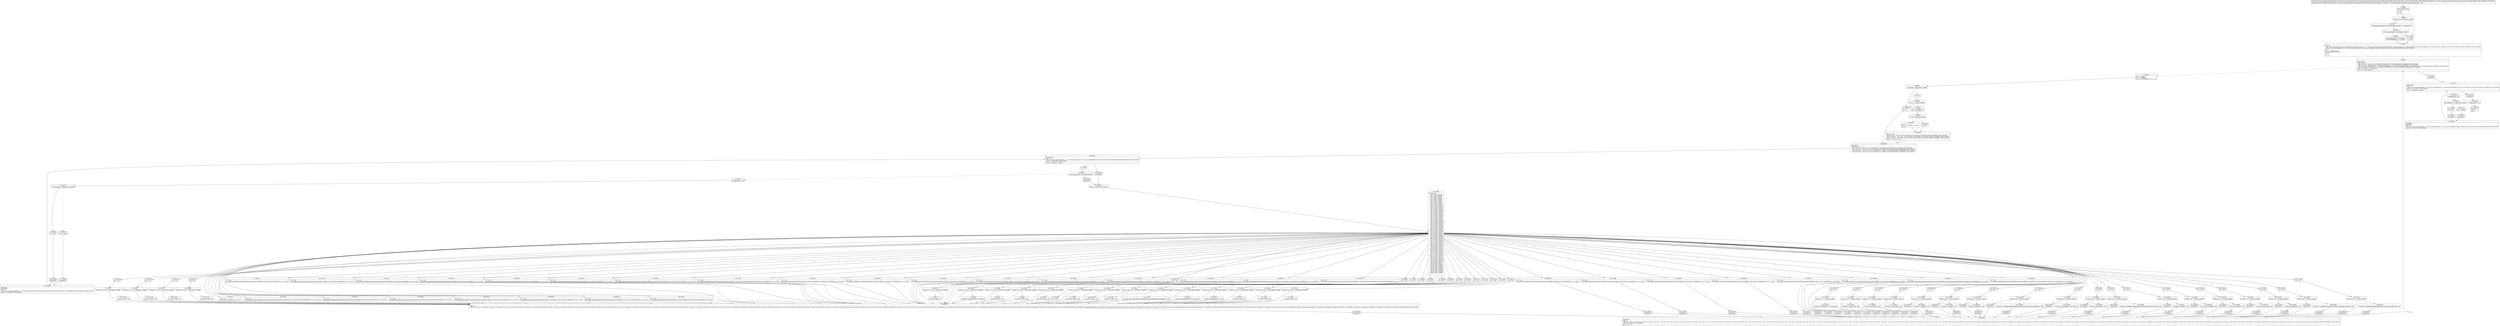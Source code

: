 digraph "CFG forcom.google.android.gms.internal.measurement.zzgm.zzb(Ljava\/lang\/Object;Lcom\/google\/android\/gms\/internal\/measurement\/zzim;)V" {
Node_0 [shape=record,label="{0\:\ 0x0000|MTH_ENTER_BLOCK\l|r0 = r19\lr1 = r20\lr2 = r21\l}"];
Node_1 [shape=record,label="{1\:\ 0x0008|if (r0.zzako == false) goto L_0x0023\l}"];
Node_2 [shape=record,label="{2\:\ 0x000a|com.google.android.gms.internal.measurement.zzeo r3 = r0.zzaky.zzh(r1)\l}"];
Node_3 [shape=record,label="{3\:\ 0x0016|if (r3.zzaex.isEmpty() != false) goto L_0x0023\l}"];
Node_4 [shape=record,label="{4\:\ 0x0018|java.util.Iterator r3 = r3.iterator()\ljava.util.Map$Entry r5 = r3.next()\l}"];
Node_5 [shape=record,label="{5\:\ 0x0023|r3 = null\lr5 = null\l}"];
Node_6 [shape=record,label="{6\:\ 0x0025|PHI: r3 r5 \l  PHI: (r3v1 java.util.Iterator\<java.util.Map$Entry\<?, java.lang.Object\>\>) = (r3v3 java.util.Iterator\<java.util.Map$Entry\<?, java.lang.Object\>\>), (r3v6 java.util.Iterator\<java.util.Map$Entry\<?, java.lang.Object\>\>) binds: [B:5:0x0023, B:4:0x0018] A[DONT_GENERATE, DONT_INLINE]\l  PHI: (r5v0 java.util.Map$Entry) = (r5v11 java.util.Map$Entry), (r5v15 java.util.Map$Entry) binds: [B:5:0x0023, B:4:0x0018] A[DONT_GENERATE, DONT_INLINE]\l|r6 = \-1\lint r7 = r0.zzakj.length\lsun.misc.Unsafe r8 = zzaki\lr10 = r5\lr5 = 0\lr11 = 0\l}"];
Node_7 [shape=record,label="{7\:\ 0x002e|LOOP_START\lPHI: r5 r6 r10 r11 \l  PHI: (r5v2 int) = (r5v1 int), (r5v3 int) binds: [B:6:0x0025, B:170:0x0523] A[DONT_GENERATE, DONT_INLINE]\l  PHI: (r6v1 int) = (r6v0 int), (r6v2 int) binds: [B:6:0x0025, B:170:0x0523] A[DONT_GENERATE, DONT_INLINE]\l  PHI: (r10v1 java.util.Map$Entry) = (r10v0 java.util.Map$Entry), (r10v6 java.util.Map$Entry) binds: [B:6:0x0025, B:170:0x0523] A[DONT_GENERATE, DONT_INLINE]\l  PHI: (r11v1 int) = (r11v0 int), (r11v2 int) binds: [B:6:0x0025, B:170:0x0523] A[DONT_GENERATE, DONT_INLINE]\lLOOP:0: B:7:0x002e\-\>B:170:0x0523\l|if (r5 \>= r7) goto L_0x0527\l}"];
Node_8 [shape=record,label="{8\:\ 0x0030|int r12 = zzca(r5)\lr13 = r0.zzakj[r5]\lint r14 = (267386880 & r12) \>\>\> 20\l}"];
Node_9 [shape=record,label="{9\:\ 0x0042|if (r0.zzakq != false) goto L_0x0063\l}"];
Node_10 [shape=record,label="{10\:\ 0x0044}"];
Node_11 [shape=record,label="{11\:\ 0x0046|if (r14 \> 17) goto L_0x0063\l}"];
Node_12 [shape=record,label="{12\:\ 0x0048|r15 = r0.zzakj[r5 + 2]\lr9 = r15 & 1048575\l}"];
Node_13 [shape=record,label="{13\:\ 0x0050|if (r9 == r6) goto L_0x005b\l}"];
Node_14 [shape=record,label="{14\:\ 0x0052|r18 = r5\lint r11 = r8.getInt(r1, (long) r9)\lr6 = r9\l}"];
Node_15 [shape=record,label="{15\:\ 0x005b|r18 = r5\l}"];
Node_16 [shape=record,label="{16\:\ 0x005d|PHI: r6 r11 r18 \l  PHI: (r6v3 int) = (r6v1 int), (r6v4 int) binds: [B:15:0x005b, B:14:0x0052] A[DONT_GENERATE, DONT_INLINE]\l  PHI: (r11v3 int) = (r11v1 int), (r11v4 int) binds: [B:15:0x005b, B:14:0x0052] A[DONT_GENERATE, DONT_INLINE]\l  PHI: (r18v2 int) = (r18v3 int), (r18v4 int) binds: [B:15:0x005b, B:14:0x0052] A[DONT_GENERATE, DONT_INLINE]\l|int r9 = 1 \<\< (r15 \>\>\> 20)\l}"];
Node_17 [shape=record,label="{17\:\ 0x0063|r18 = r5\lr9 = 0\l}"];
Node_18 [shape=record,label="{18\:\ 0x0066|LOOP_START\lPHI: r10 \l  PHI: (r10v6 java.util.Map$Entry) = (r10v1 java.util.Map$Entry), (r10v7 java.util.Map$Entry) binds: [B:229:0x0066, B:224:0x0066] A[DONT_GENERATE, DONT_INLINE]\lLOOP:1: B:18:0x0066\-\>B:224:0x0066\l|if (r10 == null) goto L_0x0085\l}"];
Node_19 [shape=record,label="{19\:\ 0x0068}"];
Node_20 [shape=record,label="{20\:\ 0x006e|if (r0.zzaky.zza(r10) \> r13) goto L_0x0085\l}"];
Node_21 [shape=record,label="{21\:\ 0x0070|r0.zzaky.zza(r2, r10)\l}"];
Node_22 [shape=record,label="{22\:\ 0x0079|if (r3.hasNext() == false) goto L_0x0083\l}"];
Node_23 [shape=record,label="{23\:\ 0x007b|r10 = r3.next()\l}"];
Node_24 [shape=record,label="{24\:\ 0x0083|r10 = null\l}"];
Node_25 [shape=record,label="{25\:\ 0x0085|long r4 = (long) (r12 & 1048575)\l}"];
Node_26 [shape=record,label="{26\:\ 0x0088|switch(r14) \{\l    case 0: goto L_0x0516;\l    case 1: goto L_0x0508;\l    case 2: goto L_0x04fa;\l    case 3: goto L_0x04ec;\l    case 4: goto L_0x04de;\l    case 5: goto L_0x04d0;\l    case 6: goto L_0x04c2;\l    case 7: goto L_0x04b4;\l    case 8: goto L_0x04a5;\l    case 9: goto L_0x0492;\l    case 10: goto L_0x0481;\l    case 11: goto L_0x0472;\l    case 12: goto L_0x0463;\l    case 13: goto L_0x0454;\l    case 14: goto L_0x0445;\l    case 15: goto L_0x0436;\l    case 16: goto L_0x0427;\l    case 17: goto L_0x0414;\l    case 18: goto L_0x0402;\l    case 19: goto L_0x03f0;\l    case 20: goto L_0x03de;\l    case 21: goto L_0x03cc;\l    case 22: goto L_0x03ba;\l    case 23: goto L_0x03a8;\l    case 24: goto L_0x0396;\l    case 25: goto L_0x0384;\l    case 26: goto L_0x0373;\l    case 27: goto L_0x035e;\l    case 28: goto L_0x034d;\l    case 29: goto L_0x033b;\l    case 30: goto L_0x0329;\l    case 31: goto L_0x0317;\l    case 32: goto L_0x0305;\l    case 33: goto L_0x02f3;\l    case 34: goto L_0x02e1;\l    case 35: goto L_0x02cf;\l    case 36: goto L_0x02bd;\l    case 37: goto L_0x02ab;\l    case 38: goto L_0x0299;\l    case 39: goto L_0x0287;\l    case 40: goto L_0x0275;\l    case 41: goto L_0x0263;\l    case 42: goto L_0x0251;\l    case 43: goto L_0x023f;\l    case 44: goto L_0x022d;\l    case 45: goto L_0x021b;\l    case 46: goto L_0x0209;\l    case 47: goto L_0x01f7;\l    case 48: goto L_0x01e5;\l    case 49: goto L_0x01d0;\l    case 50: goto L_0x01c5;\l    case 51: goto L_0x01b4;\l    case 52: goto L_0x01a3;\l    case 53: goto L_0x0192;\l    case 54: goto L_0x0181;\l    case 55: goto L_0x0170;\l    case 56: goto L_0x015f;\l    case 57: goto L_0x014e;\l    case 58: goto L_0x013d;\l    case 59: goto L_0x012c;\l    case 60: goto L_0x0117;\l    case 61: goto L_0x0104;\l    case 62: goto L_0x00f4;\l    case 63: goto L_0x00e4;\l    case 64: goto L_0x00d4;\l    case 65: goto L_0x00c4;\l    case 66: goto L_0x00b4;\l    case 67: goto L_0x00a4;\l    case 68: goto L_0x0090;\l    default: goto L_0x008b;\l\}\l}"];
Node_27 [shape=record,label="{27\:\ 0x008b|r12 = r18\l}"];
Node_28 [shape=record,label="{28\:\ 0x008d|PHI: r12 \l  PHI: (r12v71 int) = (r12v28 int), (r12v29 int), (r12v30 int), (r12v31 int), (r12v32 int), (r12v33 int), (r12v34 int), (r12v35 int), (r12v36 int), (r12v37 int), (r12v38 int), (r12v39 int), (r12v40 int), (r12v41 int), (r12v42 int), (r12v43 int), (r12v44 int), (r12v45 int), (r12v46 int), (r12v47 int), (r12v48 int), (r12v49 int), (r12v50 int), (r12v51 int), (r12v52 int), (r12v53 int), (r12v53 int), (r12v54 int), (r12v54 int), (r12v55 int), (r12v55 int), (r12v56 int), (r12v56 int), (r12v57 int), (r12v57 int), (r12v58 int), (r12v58 int), (r12v59 int), (r12v59 int), (r12v60 int), (r12v60 int), (r12v61 int), (r12v61 int), (r12v62 int), (r12v62 int), (r12v63 int), (r12v63 int), (r12v64 int), (r12v64 int), (r12v65 int), (r12v65 int), (r12v66 int), (r12v66 int), (r12v67 int), (r12v67 int), (r12v68 int), (r12v68 int), (r12v69 int), (r12v69 int), (r12v70 int), (r12v70 int), (r12v72 int) binds: [B:107:0x0373, B:106:0x035e, B:105:0x034d, B:104:0x033b, B:103:0x0329, B:102:0x0317, B:101:0x0305, B:100:0x02f3, B:99:0x02e1, B:98:0x02cf, B:97:0x02bd, B:96:0x02ab, B:95:0x0299, B:94:0x0287, B:93:0x0275, B:92:0x0263, B:91:0x0251, B:90:0x023f, B:89:0x022d, B:88:0x021b, B:87:0x0209, B:86:0x01f7, B:85:0x01e5, B:84:0x01d0, B:83:0x01c5, B:81:0x01ba, B:82:0x01bc, B:78:0x01a9, B:79:0x01ab, B:75:0x0198, B:76:0x019a, B:72:0x0187, B:73:0x0189, B:69:0x0176, B:70:0x0178, B:66:0x0165, B:67:0x0167, B:63:0x0154, B:64:0x0156, B:60:0x0143, B:61:0x0145, B:57:0x0132, B:58:0x0134, B:54:0x011d, B:55:0x011f, B:51:0x010a, B:52:0x010c, B:48:0x00fa, B:49:0x00fc, B:45:0x00ea, B:46:0x00ec, B:42:0x00da, B:43:0x00dc, B:39:0x00ca, B:40:0x00cc, B:36:0x00ba, B:37:0x00bc, B:33:0x00aa, B:34:0x00ac, B:30:0x0096, B:31:0x0098, B:27:0x008b] A[DONT_GENERATE, DONT_INLINE]\l}"];
Node_29 [shape=record,label="{29\:\ 0x0090|r12 = r18\l}"];
Node_30 [shape=record,label="{30\:\ 0x0096|if (zza(r1, r13, r12) == false) goto L_0x008d\l}"];
Node_31 [shape=record,label="{31\:\ 0x0098|r2.zzb(r13, r8.getObject(r1, r4), zzbx(r12))\l}"];
Node_32 [shape=record,label="{32\:\ 0x00a4|r12 = r18\l}"];
Node_33 [shape=record,label="{33\:\ 0x00aa|if (zza(r1, r13, r12) == false) goto L_0x008d\l}"];
Node_34 [shape=record,label="{34\:\ 0x00ac|r2.zzb(r13, zzi(r1, r4))\l}"];
Node_35 [shape=record,label="{35\:\ 0x00b4|r12 = r18\l}"];
Node_36 [shape=record,label="{36\:\ 0x00ba|if (zza(r1, r13, r12) == false) goto L_0x008d\l}"];
Node_37 [shape=record,label="{37\:\ 0x00bc|r2.zze(r13, zzh(r1, r4))\l}"];
Node_38 [shape=record,label="{38\:\ 0x00c4|r12 = r18\l}"];
Node_39 [shape=record,label="{39\:\ 0x00ca|if (zza(r1, r13, r12) == false) goto L_0x008d\l}"];
Node_40 [shape=record,label="{40\:\ 0x00cc|r2.zzj(r13, zzi(r1, r4))\l}"];
Node_41 [shape=record,label="{41\:\ 0x00d4|r12 = r18\l}"];
Node_42 [shape=record,label="{42\:\ 0x00da|if (zza(r1, r13, r12) == false) goto L_0x008d\l}"];
Node_43 [shape=record,label="{43\:\ 0x00dc|r2.zzm(r13, zzh(r1, r4))\l}"];
Node_44 [shape=record,label="{44\:\ 0x00e4|r12 = r18\l}"];
Node_45 [shape=record,label="{45\:\ 0x00ea|if (zza(r1, r13, r12) == false) goto L_0x008d\l}"];
Node_46 [shape=record,label="{46\:\ 0x00ec|r2.zzn(r13, zzh(r1, r4))\l}"];
Node_47 [shape=record,label="{47\:\ 0x00f4|r12 = r18\l}"];
Node_48 [shape=record,label="{48\:\ 0x00fa|if (zza(r1, r13, r12) == false) goto L_0x008d\l}"];
Node_49 [shape=record,label="{49\:\ 0x00fc|r2.zzd(r13, zzh(r1, r4))\l}"];
Node_50 [shape=record,label="{50\:\ 0x0104|r12 = r18\l}"];
Node_51 [shape=record,label="{51\:\ 0x010a|if (zza(r1, r13, r12) == false) goto L_0x008d\l}"];
Node_52 [shape=record,label="{52\:\ 0x010c|r2.zza(r13, (com.google.android.gms.internal.measurement.zzdp) r8.getObject(r1, r4))\l}"];
Node_53 [shape=record,label="{53\:\ 0x0117|r12 = r18\l}"];
Node_54 [shape=record,label="{54\:\ 0x011d|if (zza(r1, r13, r12) == false) goto L_0x008d\l}"];
Node_55 [shape=record,label="{55\:\ 0x011f|r2.zza(r13, r8.getObject(r1, r4), zzbx(r12))\l}"];
Node_56 [shape=record,label="{56\:\ 0x012c|r12 = r18\l}"];
Node_57 [shape=record,label="{57\:\ 0x0132|if (zza(r1, r13, r12) == false) goto L_0x008d\l}"];
Node_58 [shape=record,label="{58\:\ 0x0134|zza(r13, r8.getObject(r1, r4), r2)\l}"];
Node_59 [shape=record,label="{59\:\ 0x013d|r12 = r18\l}"];
Node_60 [shape=record,label="{60\:\ 0x0143|if (zza(r1, r13, r12) == false) goto L_0x008d\l}"];
Node_61 [shape=record,label="{61\:\ 0x0145|r2.zzb(r13, zzj(r1, r4))\l}"];
Node_62 [shape=record,label="{62\:\ 0x014e|r12 = r18\l}"];
Node_63 [shape=record,label="{63\:\ 0x0154|if (zza(r1, r13, r12) == false) goto L_0x008d\l}"];
Node_64 [shape=record,label="{64\:\ 0x0156|r2.zzf(r13, zzh(r1, r4))\l}"];
Node_65 [shape=record,label="{65\:\ 0x015f|r12 = r18\l}"];
Node_66 [shape=record,label="{66\:\ 0x0165|if (zza(r1, r13, r12) == false) goto L_0x008d\l}"];
Node_67 [shape=record,label="{67\:\ 0x0167|r2.zzc(r13, zzi(r1, r4))\l}"];
Node_68 [shape=record,label="{68\:\ 0x0170|r12 = r18\l}"];
Node_69 [shape=record,label="{69\:\ 0x0176|if (zza(r1, r13, r12) == false) goto L_0x008d\l}"];
Node_70 [shape=record,label="{70\:\ 0x0178|r2.zzc(r13, zzh(r1, r4))\l}"];
Node_71 [shape=record,label="{71\:\ 0x0181|r12 = r18\l}"];
Node_72 [shape=record,label="{72\:\ 0x0187|if (zza(r1, r13, r12) == false) goto L_0x008d\l}"];
Node_73 [shape=record,label="{73\:\ 0x0189|r2.zza(r13, zzi(r1, r4))\l}"];
Node_74 [shape=record,label="{74\:\ 0x0192|r12 = r18\l}"];
Node_75 [shape=record,label="{75\:\ 0x0198|if (zza(r1, r13, r12) == false) goto L_0x008d\l}"];
Node_76 [shape=record,label="{76\:\ 0x019a|r2.zzi(r13, zzi(r1, r4))\l}"];
Node_77 [shape=record,label="{77\:\ 0x01a3|r12 = r18\l}"];
Node_78 [shape=record,label="{78\:\ 0x01a9|if (zza(r1, r13, r12) == false) goto L_0x008d\l}"];
Node_79 [shape=record,label="{79\:\ 0x01ab|r2.zza(r13, zzg(r1, r4))\l}"];
Node_80 [shape=record,label="{80\:\ 0x01b4|r12 = r18\l}"];
Node_81 [shape=record,label="{81\:\ 0x01ba|if (zza(r1, r13, r12) == false) goto L_0x008d\l}"];
Node_82 [shape=record,label="{82\:\ 0x01bc|r2.zza(r13, zzf(r1, r4))\l}"];
Node_83 [shape=record,label="{83\:\ 0x01c5|r12 = r18\lzza(r2, r13, r8.getObject(r1, r4), r12)\l}"];
Node_84 [shape=record,label="{84\:\ 0x01d0|r12 = r18\lcom.google.android.gms.internal.measurement.zzgz.zzb(r0.zzakj[r12], (java.util.List\<?\>) (java.util.List) r8.getObject(r1, r4), r2, zzbx(r12))\l}"];
Node_85 [shape=record,label="{85\:\ 0x01e5|r12 = r18\lcom.google.android.gms.internal.measurement.zzgz.zze(r0.zzakj[r12], (java.util.List) r8.getObject(r1, r4), r2, true)\l}"];
Node_86 [shape=record,label="{86\:\ 0x01f7|r12 = r18\lcom.google.android.gms.internal.measurement.zzgz.zzj(r0.zzakj[r12], (java.util.List) r8.getObject(r1, r4), r2, true)\l}"];
Node_87 [shape=record,label="{87\:\ 0x0209|r12 = r18\lcom.google.android.gms.internal.measurement.zzgz.zzg(r0.zzakj[r12], (java.util.List) r8.getObject(r1, r4), r2, true)\l}"];
Node_88 [shape=record,label="{88\:\ 0x021b|r12 = r18\lcom.google.android.gms.internal.measurement.zzgz.zzl(r0.zzakj[r12], (java.util.List) r8.getObject(r1, r4), r2, true)\l}"];
Node_89 [shape=record,label="{89\:\ 0x022d|r12 = r18\lcom.google.android.gms.internal.measurement.zzgz.zzm(r0.zzakj[r12], (java.util.List) r8.getObject(r1, r4), r2, true)\l}"];
Node_90 [shape=record,label="{90\:\ 0x023f|r12 = r18\lcom.google.android.gms.internal.measurement.zzgz.zzi(r0.zzakj[r12], (java.util.List) r8.getObject(r1, r4), r2, true)\l}"];
Node_91 [shape=record,label="{91\:\ 0x0251|r12 = r18\lcom.google.android.gms.internal.measurement.zzgz.zzn(r0.zzakj[r12], (java.util.List) r8.getObject(r1, r4), r2, true)\l}"];
Node_92 [shape=record,label="{92\:\ 0x0263|r12 = r18\lcom.google.android.gms.internal.measurement.zzgz.zzk(r0.zzakj[r12], (java.util.List) r8.getObject(r1, r4), r2, true)\l}"];
Node_93 [shape=record,label="{93\:\ 0x0275|r12 = r18\lcom.google.android.gms.internal.measurement.zzgz.zzf(r0.zzakj[r12], (java.util.List) r8.getObject(r1, r4), r2, true)\l}"];
Node_94 [shape=record,label="{94\:\ 0x0287|r12 = r18\lcom.google.android.gms.internal.measurement.zzgz.zzh(r0.zzakj[r12], (java.util.List) r8.getObject(r1, r4), r2, true)\l}"];
Node_95 [shape=record,label="{95\:\ 0x0299|r12 = r18\lcom.google.android.gms.internal.measurement.zzgz.zzd(r0.zzakj[r12], (java.util.List) r8.getObject(r1, r4), r2, true)\l}"];
Node_96 [shape=record,label="{96\:\ 0x02ab|r12 = r18\lcom.google.android.gms.internal.measurement.zzgz.zzc(r0.zzakj[r12], (java.util.List) r8.getObject(r1, r4), r2, true)\l}"];
Node_97 [shape=record,label="{97\:\ 0x02bd|r12 = r18\lcom.google.android.gms.internal.measurement.zzgz.zzb(r0.zzakj[r12], (java.util.List\<java.lang.Float\>) (java.util.List) r8.getObject(r1, r4), r2, true)\l}"];
Node_98 [shape=record,label="{98\:\ 0x02cf|r12 = r18\lcom.google.android.gms.internal.measurement.zzgz.zza(r0.zzakj[r12], (java.util.List\<java.lang.Double\>) (java.util.List) r8.getObject(r1, r4), r2, true)\l}"];
Node_99 [shape=record,label="{99\:\ 0x02e1|r12 = r18\lcom.google.android.gms.internal.measurement.zzgz.zze(r0.zzakj[r12], (java.util.List) r8.getObject(r1, r4), r2, false)\l}"];
Node_100 [shape=record,label="{100\:\ 0x02f3|r12 = r18\lcom.google.android.gms.internal.measurement.zzgz.zzj(r0.zzakj[r12], (java.util.List) r8.getObject(r1, r4), r2, false)\l}"];
Node_101 [shape=record,label="{101\:\ 0x0305|r12 = r18\lcom.google.android.gms.internal.measurement.zzgz.zzg(r0.zzakj[r12], (java.util.List) r8.getObject(r1, r4), r2, false)\l}"];
Node_102 [shape=record,label="{102\:\ 0x0317|r12 = r18\lcom.google.android.gms.internal.measurement.zzgz.zzl(r0.zzakj[r12], (java.util.List) r8.getObject(r1, r4), r2, false)\l}"];
Node_103 [shape=record,label="{103\:\ 0x0329|r12 = r18\lcom.google.android.gms.internal.measurement.zzgz.zzm(r0.zzakj[r12], (java.util.List) r8.getObject(r1, r4), r2, false)\l}"];
Node_104 [shape=record,label="{104\:\ 0x033b|r12 = r18\lcom.google.android.gms.internal.measurement.zzgz.zzi(r0.zzakj[r12], (java.util.List) r8.getObject(r1, r4), r2, false)\l}"];
Node_105 [shape=record,label="{105\:\ 0x034d|r12 = r18\lcom.google.android.gms.internal.measurement.zzgz.zzb(r0.zzakj[r12], (java.util.List) r8.getObject(r1, r4), r2)\l}"];
Node_106 [shape=record,label="{106\:\ 0x035e|r12 = r18\lcom.google.android.gms.internal.measurement.zzgz.zza(r0.zzakj[r12], (java.util.List\<?\>) (java.util.List) r8.getObject(r1, r4), r2, zzbx(r12))\l}"];
Node_107 [shape=record,label="{107\:\ 0x0373|r12 = r18\lcom.google.android.gms.internal.measurement.zzgz.zza(r0.zzakj[r12], (java.util.List\<java.lang.String\>) (java.util.List) r8.getObject(r1, r4), r2)\l}"];
Node_108 [shape=record,label="{108\:\ 0x0384|r12 = r18\lcom.google.android.gms.internal.measurement.zzgz.zzn(r0.zzakj[r12], (java.util.List) r8.getObject(r1, r4), r2, false)\l}"];
Node_109 [shape=record,label="{109\:\ 0x0396|r12 = r18\lcom.google.android.gms.internal.measurement.zzgz.zzk(r0.zzakj[r12], (java.util.List) r8.getObject(r1, r4), r2, false)\l}"];
Node_110 [shape=record,label="{110\:\ 0x03a8|r12 = r18\lcom.google.android.gms.internal.measurement.zzgz.zzf(r0.zzakj[r12], (java.util.List) r8.getObject(r1, r4), r2, false)\l}"];
Node_111 [shape=record,label="{111\:\ 0x03ba|r12 = r18\lcom.google.android.gms.internal.measurement.zzgz.zzh(r0.zzakj[r12], (java.util.List) r8.getObject(r1, r4), r2, false)\l}"];
Node_112 [shape=record,label="{112\:\ 0x03cc|r12 = r18\lcom.google.android.gms.internal.measurement.zzgz.zzd(r0.zzakj[r12], (java.util.List) r8.getObject(r1, r4), r2, false)\l}"];
Node_113 [shape=record,label="{113\:\ 0x03de|r12 = r18\lcom.google.android.gms.internal.measurement.zzgz.zzc(r0.zzakj[r12], (java.util.List) r8.getObject(r1, r4), r2, false)\l}"];
Node_114 [shape=record,label="{114\:\ 0x03f0|r12 = r18\lcom.google.android.gms.internal.measurement.zzgz.zzb(r0.zzakj[r12], (java.util.List\<java.lang.Float\>) (java.util.List) r8.getObject(r1, r4), r2, false)\l}"];
Node_115 [shape=record,label="{115\:\ 0x0402|r12 = r18\lcom.google.android.gms.internal.measurement.zzgz.zza(r0.zzakj[r12], (java.util.List\<java.lang.Double\>) (java.util.List) r8.getObject(r1, r4), r2, false)\l}"];
Node_116 [shape=record,label="{116\:\ 0x0414|r12 = r18\l}"];
Node_117 [shape=record,label="{117\:\ 0x0418|if ((r9 & r11) == 0) goto L_0x0523\l}"];
Node_118 [shape=record,label="{118\:\ 0x041a|r2.zzb(r13, r8.getObject(r1, r4), zzbx(r12))\l}"];
Node_119 [shape=record,label="{119\:\ 0x0427|r12 = r18\l}"];
Node_120 [shape=record,label="{120\:\ 0x042b|if ((r9 & r11) == 0) goto L_0x0523\l}"];
Node_121 [shape=record,label="{121\:\ 0x042d|r2.zzb(r13, r8.getLong(r1, r4))\l}"];
Node_122 [shape=record,label="{122\:\ 0x0436|r12 = r18\l}"];
Node_123 [shape=record,label="{123\:\ 0x043a|if ((r9 & r11) == 0) goto L_0x0523\l}"];
Node_124 [shape=record,label="{124\:\ 0x043c|r2.zze(r13, r8.getInt(r1, r4))\l}"];
Node_125 [shape=record,label="{125\:\ 0x0445|r12 = r18\l}"];
Node_126 [shape=record,label="{126\:\ 0x0449|if ((r9 & r11) == 0) goto L_0x0523\l}"];
Node_127 [shape=record,label="{127\:\ 0x044b|r2.zzj(r13, r8.getLong(r1, r4))\l}"];
Node_128 [shape=record,label="{128\:\ 0x0454|r12 = r18\l}"];
Node_129 [shape=record,label="{129\:\ 0x0458|if ((r9 & r11) == 0) goto L_0x0523\l}"];
Node_130 [shape=record,label="{130\:\ 0x045a|r2.zzm(r13, r8.getInt(r1, r4))\l}"];
Node_131 [shape=record,label="{131\:\ 0x0463|r12 = r18\l}"];
Node_132 [shape=record,label="{132\:\ 0x0467|if ((r9 & r11) == 0) goto L_0x0523\l}"];
Node_133 [shape=record,label="{133\:\ 0x0469|r2.zzn(r13, r8.getInt(r1, r4))\l}"];
Node_134 [shape=record,label="{134\:\ 0x0472|r12 = r18\l}"];
Node_135 [shape=record,label="{135\:\ 0x0476|if ((r9 & r11) == 0) goto L_0x0523\l}"];
Node_136 [shape=record,label="{136\:\ 0x0478|r2.zzd(r13, r8.getInt(r1, r4))\l}"];
Node_137 [shape=record,label="{137\:\ 0x0481|r12 = r18\l}"];
Node_138 [shape=record,label="{138\:\ 0x0485|if ((r9 & r11) == 0) goto L_0x0523\l}"];
Node_139 [shape=record,label="{139\:\ 0x0487|r2.zza(r13, (com.google.android.gms.internal.measurement.zzdp) r8.getObject(r1, r4))\l}"];
Node_140 [shape=record,label="{140\:\ 0x0492|r12 = r18\l}"];
Node_141 [shape=record,label="{141\:\ 0x0496|if ((r9 & r11) == 0) goto L_0x0523\l}"];
Node_142 [shape=record,label="{142\:\ 0x0498|r2.zza(r13, r8.getObject(r1, r4), zzbx(r12))\l}"];
Node_143 [shape=record,label="{143\:\ 0x04a5|r12 = r18\l}"];
Node_144 [shape=record,label="{144\:\ 0x04a9|if ((r9 & r11) == 0) goto L_0x0523\l}"];
Node_145 [shape=record,label="{145\:\ 0x04ab|zza(r13, r8.getObject(r1, r4), r2)\l}"];
Node_146 [shape=record,label="{146\:\ 0x04b4|r12 = r18\l}"];
Node_147 [shape=record,label="{147\:\ 0x04b8|if ((r9 & r11) == 0) goto L_0x0523\l}"];
Node_148 [shape=record,label="{148\:\ 0x04ba|r2.zzb(r13, com.google.android.gms.internal.measurement.zzhv.zzm(r1, r4))\l}"];
Node_149 [shape=record,label="{149\:\ 0x04c2|r12 = r18\l}"];
Node_150 [shape=record,label="{150\:\ 0x04c6|if ((r9 & r11) == 0) goto L_0x0523\l}"];
Node_151 [shape=record,label="{151\:\ 0x04c8|r2.zzf(r13, r8.getInt(r1, r4))\l}"];
Node_152 [shape=record,label="{152\:\ 0x04d0|r12 = r18\l}"];
Node_153 [shape=record,label="{153\:\ 0x04d4|if ((r9 & r11) == 0) goto L_0x0523\l}"];
Node_154 [shape=record,label="{154\:\ 0x04d6|r2.zzc(r13, r8.getLong(r1, r4))\l}"];
Node_155 [shape=record,label="{155\:\ 0x04de|r12 = r18\l}"];
Node_156 [shape=record,label="{156\:\ 0x04e2|if ((r9 & r11) == 0) goto L_0x0523\l}"];
Node_157 [shape=record,label="{157\:\ 0x04e4|r2.zzc(r13, r8.getInt(r1, r4))\l}"];
Node_158 [shape=record,label="{158\:\ 0x04ec|r12 = r18\l}"];
Node_159 [shape=record,label="{159\:\ 0x04f0|if ((r9 & r11) == 0) goto L_0x0523\l}"];
Node_160 [shape=record,label="{160\:\ 0x04f2|r2.zza(r13, r8.getLong(r1, r4))\l}"];
Node_161 [shape=record,label="{161\:\ 0x04fa|r12 = r18\l}"];
Node_162 [shape=record,label="{162\:\ 0x04fe|if ((r9 & r11) == 0) goto L_0x0523\l}"];
Node_163 [shape=record,label="{163\:\ 0x0500|r2.zzi(r13, r8.getLong(r1, r4))\l}"];
Node_164 [shape=record,label="{164\:\ 0x0508|r12 = r18\l}"];
Node_165 [shape=record,label="{165\:\ 0x050c|if ((r9 & r11) == 0) goto L_0x0523\l}"];
Node_166 [shape=record,label="{166\:\ 0x050e|r2.zza(r13, com.google.android.gms.internal.measurement.zzhv.zzn(r1, r4))\l}"];
Node_167 [shape=record,label="{167\:\ 0x0516|r12 = r18\l}"];
Node_168 [shape=record,label="{168\:\ 0x051a|if ((r9 & r11) == 0) goto L_0x0523\l}"];
Node_169 [shape=record,label="{169\:\ 0x051c|r2.zza(r13, com.google.android.gms.internal.measurement.zzhv.zzo(r1, r4))\l}"];
Node_170 [shape=record,label="{170\:\ 0x0523|LOOP_END\lPHI: r12 \l  PHI: (r12v1 int) = (r12v2 int), (r12v2 int), (r12v3 int), (r12v3 int), (r12v4 int), (r12v4 int), (r12v5 int), (r12v5 int), (r12v6 int), (r12v6 int), (r12v7 int), (r12v7 int), (r12v8 int), (r12v8 int), (r12v9 int), (r12v9 int), (r12v10 int), (r12v10 int), (r12v11 int), (r12v11 int), (r12v12 int), (r12v12 int), (r12v13 int), (r12v13 int), (r12v14 int), (r12v14 int), (r12v15 int), (r12v15 int), (r12v16 int), (r12v16 int), (r12v17 int), (r12v17 int), (r12v18 int), (r12v18 int), (r12v19 int), (r12v19 int), (r12v20 int), (r12v21 int), (r12v22 int), (r12v23 int), (r12v24 int), (r12v25 int), (r12v26 int), (r12v27 int), (r12v71 int) binds: [B:223:0x0523, B:179:0x0523, B:221:0x0523, B:222:0x0523, B:219:0x0523, B:220:0x0523, B:217:0x0523, B:218:0x0523, B:215:0x0523, B:216:0x0523, B:213:0x0523, B:214:0x0523, B:211:0x0523, B:212:0x0523, B:209:0x0523, B:210:0x0523, B:207:0x0523, B:208:0x0523, B:205:0x0523, B:206:0x0523, B:203:0x0523, B:204:0x0523, B:201:0x0523, B:202:0x0523, B:199:0x0523, B:200:0x0523, B:197:0x0523, B:198:0x0523, B:195:0x0523, B:196:0x0523, B:193:0x0523, B:194:0x0523, B:191:0x0523, B:192:0x0523, B:189:0x0523, B:190:0x0523, B:188:0x0523, B:187:0x0523, B:186:0x0523, B:185:0x0523, B:184:0x0523, B:183:0x0523, B:182:0x0523, B:181:0x0523, B:180:0x0523] A[DONT_GENERATE, DONT_INLINE]\lLOOP:0: B:7:0x002e\-\>B:170:0x0523\l|int r5 = r12 + 3\l}"];
Node_171 [shape=record,label="{171\:\ 0x0527|LOOP_START\lPHI: r10 \l  PHI: (r10v2 java.util.Map$Entry) = (r10v1 java.util.Map$Entry), (r10v3 java.util.Map$Entry) binds: [B:178:0x0527, B:230:0x0527] A[DONT_GENERATE, DONT_INLINE]\lLOOP:2: B:171:0x0527\-\>B:230:0x0527\l|if (r10 == null) goto L_0x053e\l}"];
Node_172 [shape=record,label="{172\:\ 0x0529|r0.zzaky.zza(r2, r10)\l}"];
Node_173 [shape=record,label="{173\:\ 0x0532|if (r3.hasNext() == false) goto L_0x053c\l}"];
Node_174 [shape=record,label="{174\:\ 0x0534|r10 = r3.next()\l}"];
Node_175 [shape=record,label="{175\:\ 0x053c|r10 = null\l}"];
Node_176 [shape=record,label="{176\:\ 0x053e|zza(r0.zzakx, r1, r2)\l}"];
Node_177 [shape=record,label="{177\:\ 0x0543|RETURN\l|return\l}"];
Node_178 [shape=record,label="{178\:\ 0x0527|SYNTHETIC\l}"];
Node_179 [shape=record,label="{179\:\ 0x0523|SYNTHETIC\l}"];
Node_180 [shape=record,label="{180\:\ 0x0523|SYNTHETIC\l}"];
Node_181 [shape=record,label="{181\:\ 0x0523|SYNTHETIC\l}"];
Node_182 [shape=record,label="{182\:\ 0x0523|SYNTHETIC\l}"];
Node_183 [shape=record,label="{183\:\ 0x0523|SYNTHETIC\l}"];
Node_184 [shape=record,label="{184\:\ 0x0523|SYNTHETIC\l}"];
Node_185 [shape=record,label="{185\:\ 0x0523|SYNTHETIC\l}"];
Node_186 [shape=record,label="{186\:\ 0x0523|SYNTHETIC\l}"];
Node_187 [shape=record,label="{187\:\ 0x0523|SYNTHETIC\l}"];
Node_188 [shape=record,label="{188\:\ 0x0523|SYNTHETIC\l}"];
Node_189 [shape=record,label="{189\:\ 0x0523|SYNTHETIC\l}"];
Node_190 [shape=record,label="{190\:\ 0x0523|SYNTHETIC\l}"];
Node_191 [shape=record,label="{191\:\ 0x0523|SYNTHETIC\l}"];
Node_192 [shape=record,label="{192\:\ 0x0523|SYNTHETIC\l}"];
Node_193 [shape=record,label="{193\:\ 0x0523|SYNTHETIC\l}"];
Node_194 [shape=record,label="{194\:\ 0x0523|SYNTHETIC\l}"];
Node_195 [shape=record,label="{195\:\ 0x0523|SYNTHETIC\l}"];
Node_196 [shape=record,label="{196\:\ 0x0523|SYNTHETIC\l}"];
Node_197 [shape=record,label="{197\:\ 0x0523|SYNTHETIC\l}"];
Node_198 [shape=record,label="{198\:\ 0x0523|SYNTHETIC\l}"];
Node_199 [shape=record,label="{199\:\ 0x0523|SYNTHETIC\l}"];
Node_200 [shape=record,label="{200\:\ 0x0523|SYNTHETIC\l}"];
Node_201 [shape=record,label="{201\:\ 0x0523|SYNTHETIC\l}"];
Node_202 [shape=record,label="{202\:\ 0x0523|SYNTHETIC\l}"];
Node_203 [shape=record,label="{203\:\ 0x0523|SYNTHETIC\l}"];
Node_204 [shape=record,label="{204\:\ 0x0523|SYNTHETIC\l}"];
Node_205 [shape=record,label="{205\:\ 0x0523|SYNTHETIC\l}"];
Node_206 [shape=record,label="{206\:\ 0x0523|SYNTHETIC\l}"];
Node_207 [shape=record,label="{207\:\ 0x0523|SYNTHETIC\l}"];
Node_208 [shape=record,label="{208\:\ 0x0523|SYNTHETIC\l}"];
Node_209 [shape=record,label="{209\:\ 0x0523|SYNTHETIC\l}"];
Node_210 [shape=record,label="{210\:\ 0x0523|SYNTHETIC\l}"];
Node_211 [shape=record,label="{211\:\ 0x0523|SYNTHETIC\l}"];
Node_212 [shape=record,label="{212\:\ 0x0523|SYNTHETIC\l}"];
Node_213 [shape=record,label="{213\:\ 0x0523|SYNTHETIC\l}"];
Node_214 [shape=record,label="{214\:\ 0x0523|SYNTHETIC\l}"];
Node_215 [shape=record,label="{215\:\ 0x0523|SYNTHETIC\l}"];
Node_216 [shape=record,label="{216\:\ 0x0523|SYNTHETIC\l}"];
Node_217 [shape=record,label="{217\:\ 0x0523|SYNTHETIC\l}"];
Node_218 [shape=record,label="{218\:\ 0x0523|SYNTHETIC\l}"];
Node_219 [shape=record,label="{219\:\ 0x0523|SYNTHETIC\l}"];
Node_220 [shape=record,label="{220\:\ 0x0523|SYNTHETIC\l}"];
Node_221 [shape=record,label="{221\:\ 0x0523|SYNTHETIC\l}"];
Node_222 [shape=record,label="{222\:\ 0x0523|SYNTHETIC\l}"];
Node_223 [shape=record,label="{223\:\ 0x0523|SYNTHETIC\l}"];
Node_224 [shape=record,label="{224\:\ 0x0066|LOOP_END\lSYNTHETIC\lPHI: r10 \l  PHI: (r10v7 java.util.Map$Entry) = (r10v8 java.util.Map$Entry), (r10v9 java.util.Map$Entry) binds: [B:228:0x0066, B:227:0x0066] A[DONT_GENERATE, DONT_INLINE]\lLOOP:1: B:18:0x0066\-\>B:224:0x0066\l}"];
Node_225 [shape=record,label="{225\:\ 0x0085|SYNTHETIC\l}"];
Node_226 [shape=record,label="{226\:\ 0x0085|SYNTHETIC\l}"];
Node_227 [shape=record,label="{227\:\ 0x0066|SYNTHETIC\l}"];
Node_228 [shape=record,label="{228\:\ 0x0066|SYNTHETIC\l}"];
Node_229 [shape=record,label="{229\:\ 0x0066|SYNTHETIC\lPHI: r6 r9 r11 r18 \l  PHI: (r6v2 int) = (r6v1 int), (r6v3 int) binds: [B:17:0x0063, B:16:0x005d] A[DONT_GENERATE, DONT_INLINE]\l  PHI: (r9v0 int) = (r9v101 int), (r9v103 int) binds: [B:17:0x0063, B:16:0x005d] A[DONT_GENERATE, DONT_INLINE]\l  PHI: (r11v2 int) = (r11v1 int), (r11v3 int) binds: [B:17:0x0063, B:16:0x005d] A[DONT_GENERATE, DONT_INLINE]\l  PHI: (r18v0 int) = (r18v1 int), (r18v2 int) binds: [B:17:0x0063, B:16:0x005d] A[DONT_GENERATE, DONT_INLINE]\l}"];
Node_230 [shape=record,label="{230\:\ 0x0527|LOOP_END\lSYNTHETIC\lPHI: r10 \l  PHI: (r10v3 java.util.Map$Entry) = (r10v4 java.util.Map$Entry), (r10v5 java.util.Map$Entry) binds: [B:233:0x0527, B:232:0x0527] A[DONT_GENERATE, DONT_INLINE]\lLOOP:2: B:171:0x0527\-\>B:230:0x0527\l}"];
Node_231 [shape=record,label="{231\:\ 0x053e|SYNTHETIC\l}"];
Node_232 [shape=record,label="{232\:\ 0x0527|SYNTHETIC\l}"];
Node_233 [shape=record,label="{233\:\ 0x0527|SYNTHETIC\l}"];
MethodNode[shape=record,label="{private final void com.google.android.gms.internal.measurement.zzgm.zzb((r19v0 'this' com.google.android.gms.internal.measurement.zzgm A[IMMUTABLE_TYPE, THIS]), (r20v0 T A[IMMUTABLE_TYPE, METHOD_ARGUMENT]), (r21v0 com.google.android.gms.internal.measurement.zzim A[IMMUTABLE_TYPE, METHOD_ARGUMENT]))  | Annotation[SYSTEM, dalvik.annotation.Throws, \{value=[java.io.IOException]\}], Annotation[SYSTEM, dalvik.annotation.Signature, \{value=[(TT;, Lcom\/google\/android\/gms\/internal\/measurement\/zzim;, )V]\}]\l}"];
MethodNode -> Node_0;
Node_0 -> Node_1;
Node_1 -> Node_2[style=dashed];
Node_1 -> Node_5;
Node_2 -> Node_3;
Node_3 -> Node_4[style=dashed];
Node_3 -> Node_5;
Node_4 -> Node_6;
Node_5 -> Node_6;
Node_6 -> Node_7;
Node_7 -> Node_8[style=dashed];
Node_7 -> Node_178;
Node_8 -> Node_9;
Node_9 -> Node_10[style=dashed];
Node_9 -> Node_17;
Node_10 -> Node_11;
Node_11 -> Node_12[style=dashed];
Node_11 -> Node_17;
Node_12 -> Node_13;
Node_13 -> Node_14[style=dashed];
Node_13 -> Node_15;
Node_14 -> Node_16;
Node_15 -> Node_16;
Node_16 -> Node_229;
Node_17 -> Node_229;
Node_18 -> Node_19[style=dashed];
Node_18 -> Node_225;
Node_19 -> Node_20;
Node_20 -> Node_21[style=dashed];
Node_20 -> Node_226;
Node_21 -> Node_22;
Node_22 -> Node_23[style=dashed];
Node_22 -> Node_24;
Node_23 -> Node_227;
Node_24 -> Node_228;
Node_25 -> Node_26;
Node_26 -> Node_27;
Node_26 -> Node_29;
Node_26 -> Node_32;
Node_26 -> Node_35;
Node_26 -> Node_38;
Node_26 -> Node_41;
Node_26 -> Node_44;
Node_26 -> Node_47;
Node_26 -> Node_50;
Node_26 -> Node_53;
Node_26 -> Node_56;
Node_26 -> Node_59;
Node_26 -> Node_62;
Node_26 -> Node_65;
Node_26 -> Node_68;
Node_26 -> Node_71;
Node_26 -> Node_74;
Node_26 -> Node_77;
Node_26 -> Node_80;
Node_26 -> Node_83;
Node_26 -> Node_84;
Node_26 -> Node_85;
Node_26 -> Node_86;
Node_26 -> Node_87;
Node_26 -> Node_88;
Node_26 -> Node_89;
Node_26 -> Node_90;
Node_26 -> Node_91;
Node_26 -> Node_92;
Node_26 -> Node_93;
Node_26 -> Node_94;
Node_26 -> Node_95;
Node_26 -> Node_96;
Node_26 -> Node_97;
Node_26 -> Node_98;
Node_26 -> Node_99;
Node_26 -> Node_100;
Node_26 -> Node_101;
Node_26 -> Node_102;
Node_26 -> Node_103;
Node_26 -> Node_104;
Node_26 -> Node_105;
Node_26 -> Node_106;
Node_26 -> Node_107;
Node_26 -> Node_108;
Node_26 -> Node_109;
Node_26 -> Node_110;
Node_26 -> Node_111;
Node_26 -> Node_112;
Node_26 -> Node_113;
Node_26 -> Node_114;
Node_26 -> Node_115;
Node_26 -> Node_116;
Node_26 -> Node_119;
Node_26 -> Node_122;
Node_26 -> Node_125;
Node_26 -> Node_128;
Node_26 -> Node_131;
Node_26 -> Node_134;
Node_26 -> Node_137;
Node_26 -> Node_140;
Node_26 -> Node_143;
Node_26 -> Node_146;
Node_26 -> Node_149;
Node_26 -> Node_152;
Node_26 -> Node_155;
Node_26 -> Node_158;
Node_26 -> Node_161;
Node_26 -> Node_164;
Node_26 -> Node_167;
Node_27 -> Node_28;
Node_28 -> Node_180;
Node_29 -> Node_30;
Node_30 -> Node_28;
Node_30 -> Node_31[style=dashed];
Node_31 -> Node_28;
Node_32 -> Node_33;
Node_33 -> Node_28;
Node_33 -> Node_34[style=dashed];
Node_34 -> Node_28;
Node_35 -> Node_36;
Node_36 -> Node_28;
Node_36 -> Node_37[style=dashed];
Node_37 -> Node_28;
Node_38 -> Node_39;
Node_39 -> Node_28;
Node_39 -> Node_40[style=dashed];
Node_40 -> Node_28;
Node_41 -> Node_42;
Node_42 -> Node_28;
Node_42 -> Node_43[style=dashed];
Node_43 -> Node_28;
Node_44 -> Node_45;
Node_45 -> Node_28;
Node_45 -> Node_46[style=dashed];
Node_46 -> Node_28;
Node_47 -> Node_48;
Node_48 -> Node_28;
Node_48 -> Node_49[style=dashed];
Node_49 -> Node_28;
Node_50 -> Node_51;
Node_51 -> Node_28;
Node_51 -> Node_52[style=dashed];
Node_52 -> Node_28;
Node_53 -> Node_54;
Node_54 -> Node_28;
Node_54 -> Node_55[style=dashed];
Node_55 -> Node_28;
Node_56 -> Node_57;
Node_57 -> Node_28;
Node_57 -> Node_58[style=dashed];
Node_58 -> Node_28;
Node_59 -> Node_60;
Node_60 -> Node_28;
Node_60 -> Node_61[style=dashed];
Node_61 -> Node_28;
Node_62 -> Node_63;
Node_63 -> Node_28;
Node_63 -> Node_64[style=dashed];
Node_64 -> Node_28;
Node_65 -> Node_66;
Node_66 -> Node_28;
Node_66 -> Node_67[style=dashed];
Node_67 -> Node_28;
Node_68 -> Node_69;
Node_69 -> Node_28;
Node_69 -> Node_70[style=dashed];
Node_70 -> Node_28;
Node_71 -> Node_72;
Node_72 -> Node_28;
Node_72 -> Node_73[style=dashed];
Node_73 -> Node_28;
Node_74 -> Node_75;
Node_75 -> Node_28;
Node_75 -> Node_76[style=dashed];
Node_76 -> Node_28;
Node_77 -> Node_78;
Node_78 -> Node_28;
Node_78 -> Node_79[style=dashed];
Node_79 -> Node_28;
Node_80 -> Node_81;
Node_81 -> Node_28;
Node_81 -> Node_82[style=dashed];
Node_82 -> Node_28;
Node_83 -> Node_28;
Node_84 -> Node_28;
Node_85 -> Node_28;
Node_86 -> Node_28;
Node_87 -> Node_28;
Node_88 -> Node_28;
Node_89 -> Node_28;
Node_90 -> Node_28;
Node_91 -> Node_28;
Node_92 -> Node_28;
Node_93 -> Node_28;
Node_94 -> Node_28;
Node_95 -> Node_28;
Node_96 -> Node_28;
Node_97 -> Node_28;
Node_98 -> Node_28;
Node_99 -> Node_28;
Node_100 -> Node_28;
Node_101 -> Node_28;
Node_102 -> Node_28;
Node_103 -> Node_28;
Node_104 -> Node_28;
Node_105 -> Node_28;
Node_106 -> Node_28;
Node_107 -> Node_28;
Node_108 -> Node_181;
Node_109 -> Node_182;
Node_110 -> Node_183;
Node_111 -> Node_184;
Node_112 -> Node_185;
Node_113 -> Node_186;
Node_114 -> Node_187;
Node_115 -> Node_188;
Node_116 -> Node_117;
Node_117 -> Node_118[style=dashed];
Node_117 -> Node_189;
Node_118 -> Node_190;
Node_119 -> Node_120;
Node_120 -> Node_121[style=dashed];
Node_120 -> Node_191;
Node_121 -> Node_192;
Node_122 -> Node_123;
Node_123 -> Node_124[style=dashed];
Node_123 -> Node_193;
Node_124 -> Node_194;
Node_125 -> Node_126;
Node_126 -> Node_127[style=dashed];
Node_126 -> Node_195;
Node_127 -> Node_196;
Node_128 -> Node_129;
Node_129 -> Node_130[style=dashed];
Node_129 -> Node_197;
Node_130 -> Node_198;
Node_131 -> Node_132;
Node_132 -> Node_133[style=dashed];
Node_132 -> Node_199;
Node_133 -> Node_200;
Node_134 -> Node_135;
Node_135 -> Node_136[style=dashed];
Node_135 -> Node_201;
Node_136 -> Node_202;
Node_137 -> Node_138;
Node_138 -> Node_139[style=dashed];
Node_138 -> Node_203;
Node_139 -> Node_204;
Node_140 -> Node_141;
Node_141 -> Node_142[style=dashed];
Node_141 -> Node_205;
Node_142 -> Node_206;
Node_143 -> Node_144;
Node_144 -> Node_145[style=dashed];
Node_144 -> Node_207;
Node_145 -> Node_208;
Node_146 -> Node_147;
Node_147 -> Node_148[style=dashed];
Node_147 -> Node_209;
Node_148 -> Node_210;
Node_149 -> Node_150;
Node_150 -> Node_151[style=dashed];
Node_150 -> Node_211;
Node_151 -> Node_212;
Node_152 -> Node_153;
Node_153 -> Node_154[style=dashed];
Node_153 -> Node_213;
Node_154 -> Node_214;
Node_155 -> Node_156;
Node_156 -> Node_157[style=dashed];
Node_156 -> Node_215;
Node_157 -> Node_216;
Node_158 -> Node_159;
Node_159 -> Node_160[style=dashed];
Node_159 -> Node_217;
Node_160 -> Node_218;
Node_161 -> Node_162;
Node_162 -> Node_163[style=dashed];
Node_162 -> Node_219;
Node_163 -> Node_220;
Node_164 -> Node_165;
Node_165 -> Node_166[style=dashed];
Node_165 -> Node_221;
Node_166 -> Node_222;
Node_167 -> Node_168;
Node_168 -> Node_169[style=dashed];
Node_168 -> Node_223;
Node_169 -> Node_179;
Node_170 -> Node_7;
Node_171 -> Node_172[style=dashed];
Node_171 -> Node_231;
Node_172 -> Node_173;
Node_173 -> Node_174[style=dashed];
Node_173 -> Node_175;
Node_174 -> Node_232;
Node_175 -> Node_233;
Node_176 -> Node_177;
Node_178 -> Node_171;
Node_179 -> Node_170;
Node_180 -> Node_170;
Node_181 -> Node_170;
Node_182 -> Node_170;
Node_183 -> Node_170;
Node_184 -> Node_170;
Node_185 -> Node_170;
Node_186 -> Node_170;
Node_187 -> Node_170;
Node_188 -> Node_170;
Node_189 -> Node_170;
Node_190 -> Node_170;
Node_191 -> Node_170;
Node_192 -> Node_170;
Node_193 -> Node_170;
Node_194 -> Node_170;
Node_195 -> Node_170;
Node_196 -> Node_170;
Node_197 -> Node_170;
Node_198 -> Node_170;
Node_199 -> Node_170;
Node_200 -> Node_170;
Node_201 -> Node_170;
Node_202 -> Node_170;
Node_203 -> Node_170;
Node_204 -> Node_170;
Node_205 -> Node_170;
Node_206 -> Node_170;
Node_207 -> Node_170;
Node_208 -> Node_170;
Node_209 -> Node_170;
Node_210 -> Node_170;
Node_211 -> Node_170;
Node_212 -> Node_170;
Node_213 -> Node_170;
Node_214 -> Node_170;
Node_215 -> Node_170;
Node_216 -> Node_170;
Node_217 -> Node_170;
Node_218 -> Node_170;
Node_219 -> Node_170;
Node_220 -> Node_170;
Node_221 -> Node_170;
Node_222 -> Node_170;
Node_223 -> Node_170;
Node_224 -> Node_18;
Node_225 -> Node_25;
Node_226 -> Node_25;
Node_227 -> Node_224;
Node_228 -> Node_224;
Node_229 -> Node_18;
Node_230 -> Node_171;
Node_231 -> Node_176;
Node_232 -> Node_230;
Node_233 -> Node_230;
}

